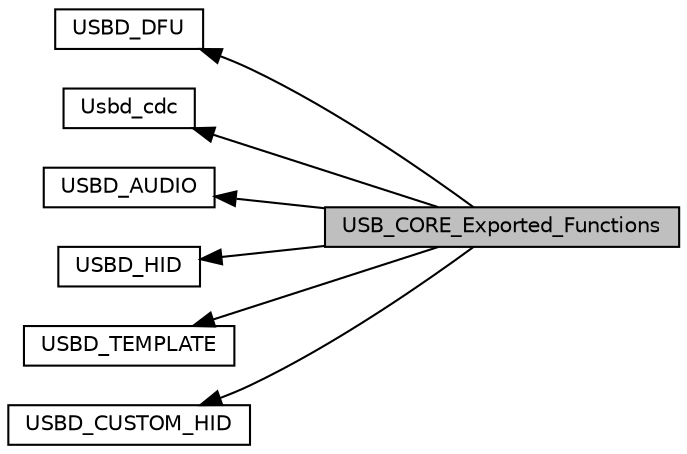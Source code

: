 digraph "USB_CORE_Exported_Functions"
{
  edge [fontname="Helvetica",fontsize="10",labelfontname="Helvetica",labelfontsize="10"];
  node [fontname="Helvetica",fontsize="10",shape=record];
  rankdir=LR;
  Node4 [label="USBD_DFU",height=0.2,width=0.4,color="black", fillcolor="white", style="filled",URL="$group___u_s_b_d___d_f_u.html",tooltip="This file is the Header file for usbd_dfu.c. "];
  Node2 [label="Usbd_cdc",height=0.2,width=0.4,color="black", fillcolor="white", style="filled",URL="$group__usbd__cdc.html",tooltip="This file is the Header file for usbd_cdc.c. "];
  Node1 [label="USBD_AUDIO",height=0.2,width=0.4,color="black", fillcolor="white", style="filled",URL="$group___u_s_b_d___a_u_d_i_o.html",tooltip="This file is the Header file for usbd_audio.c. "];
  Node5 [label="USBD_HID",height=0.2,width=0.4,color="black", fillcolor="white", style="filled",URL="$group___u_s_b_d___h_i_d.html",tooltip="This file is the Header file for usbd_hid.c. "];
  Node6 [label="USBD_TEMPLATE",height=0.2,width=0.4,color="black", fillcolor="white", style="filled",URL="$group___u_s_b_d___t_e_m_p_l_a_t_e.html",tooltip="This file is the header file for usbd_template_core.c. "];
  Node3 [label="USBD_CUSTOM_HID",height=0.2,width=0.4,color="black", fillcolor="white", style="filled",URL="$group___u_s_b_d___c_u_s_t_o_m___h_i_d.html",tooltip="This file is the Header file for USBD_customhid.c. "];
  Node0 [label="USB_CORE_Exported_Functions",height=0.2,width=0.4,color="black", fillcolor="grey75", style="filled", fontcolor="black"];
  Node1->Node0 [shape=plaintext, dir="back", style="solid"];
  Node2->Node0 [shape=plaintext, dir="back", style="solid"];
  Node3->Node0 [shape=plaintext, dir="back", style="solid"];
  Node4->Node0 [shape=plaintext, dir="back", style="solid"];
  Node5->Node0 [shape=plaintext, dir="back", style="solid"];
  Node6->Node0 [shape=plaintext, dir="back", style="solid"];
}
